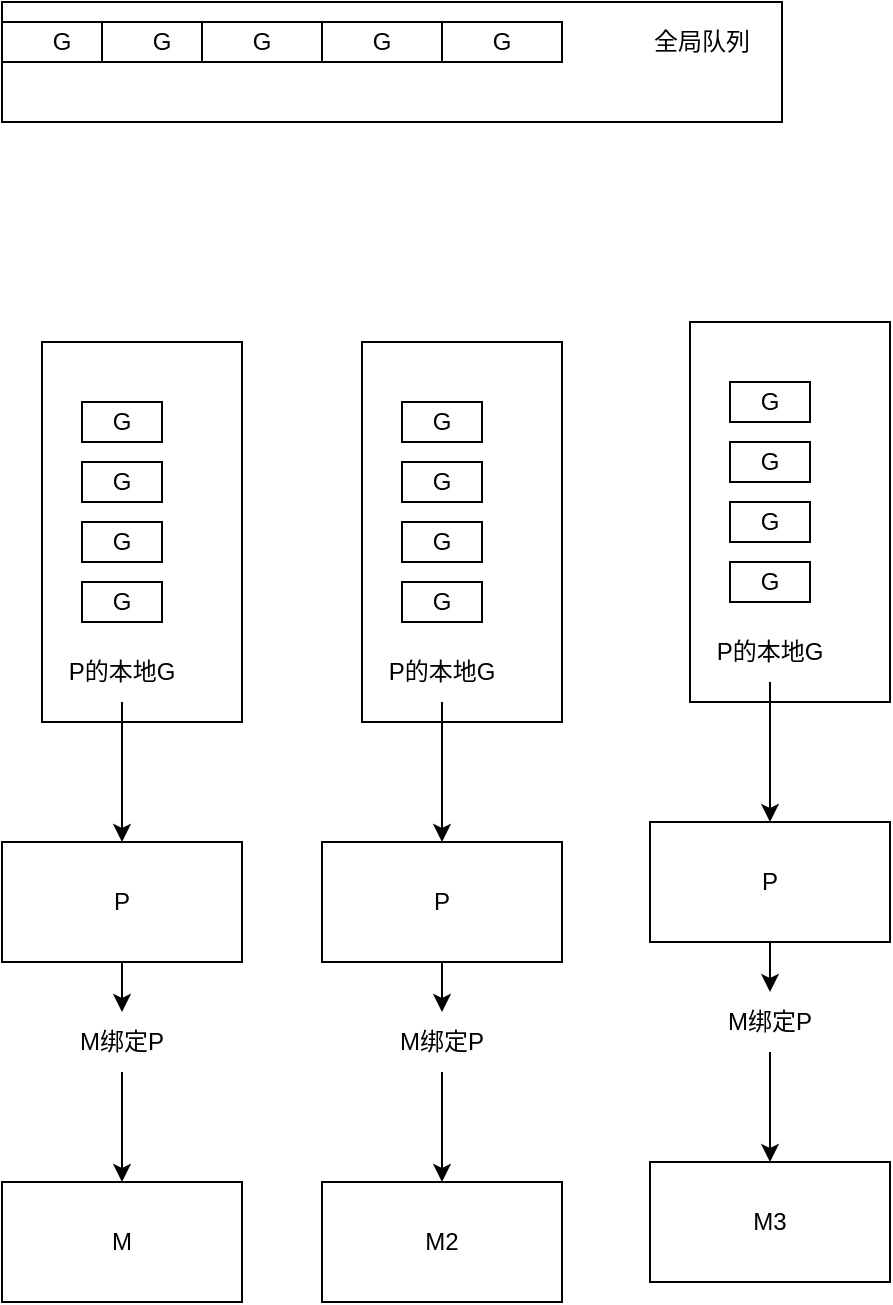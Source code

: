 <mxfile version="21.6.2" type="github">
  <diagram name="第 1 页" id="QJW1rj8MkvVtqN3oxkuM">
    <mxGraphModel dx="1194" dy="764" grid="1" gridSize="10" guides="1" tooltips="1" connect="1" arrows="1" fold="1" page="1" pageScale="1" pageWidth="827" pageHeight="1169" math="0" shadow="0">
      <root>
        <mxCell id="0" />
        <mxCell id="1" parent="0" />
        <mxCell id="TLOHfjOfFBMhG84wIY92-4" style="edgeStyle=orthogonalEdgeStyle;rounded=0;orthogonalLoop=1;jettySize=auto;html=1;entryX=0.5;entryY=0;entryDx=0;entryDy=0;" edge="1" parent="1" source="TLOHfjOfFBMhG84wIY92-6" target="TLOHfjOfFBMhG84wIY92-3">
          <mxGeometry relative="1" as="geometry" />
        </mxCell>
        <mxCell id="TLOHfjOfFBMhG84wIY92-2" value="P" style="rounded=0;whiteSpace=wrap;html=1;" vertex="1" parent="1">
          <mxGeometry x="250" y="760" width="120" height="60" as="geometry" />
        </mxCell>
        <mxCell id="TLOHfjOfFBMhG84wIY92-3" value="M2" style="rounded=0;whiteSpace=wrap;html=1;" vertex="1" parent="1">
          <mxGeometry x="250" y="930" width="120" height="60" as="geometry" />
        </mxCell>
        <mxCell id="TLOHfjOfFBMhG84wIY92-5" value="" style="edgeStyle=orthogonalEdgeStyle;rounded=0;orthogonalLoop=1;jettySize=auto;html=1;entryX=0.5;entryY=0;entryDx=0;entryDy=0;" edge="1" parent="1" source="TLOHfjOfFBMhG84wIY92-2" target="TLOHfjOfFBMhG84wIY92-6">
          <mxGeometry relative="1" as="geometry">
            <mxPoint x="310" y="820" as="sourcePoint" />
            <mxPoint x="310" y="930" as="targetPoint" />
          </mxGeometry>
        </mxCell>
        <mxCell id="TLOHfjOfFBMhG84wIY92-6" value="M绑定P" style="text;html=1;strokeColor=none;fillColor=none;align=center;verticalAlign=middle;whiteSpace=wrap;rounded=0;" vertex="1" parent="1">
          <mxGeometry x="280" y="845" width="60" height="30" as="geometry" />
        </mxCell>
        <mxCell id="TLOHfjOfFBMhG84wIY92-10" value="" style="rounded=0;whiteSpace=wrap;html=1;direction=south;" vertex="1" parent="1">
          <mxGeometry x="270" y="510" width="100" height="190" as="geometry" />
        </mxCell>
        <mxCell id="TLOHfjOfFBMhG84wIY92-11" value="G" style="rounded=0;whiteSpace=wrap;html=1;" vertex="1" parent="1">
          <mxGeometry x="290" y="540" width="40" height="20" as="geometry" />
        </mxCell>
        <mxCell id="TLOHfjOfFBMhG84wIY92-14" value="G" style="rounded=0;whiteSpace=wrap;html=1;" vertex="1" parent="1">
          <mxGeometry x="290" y="570" width="40" height="20" as="geometry" />
        </mxCell>
        <mxCell id="TLOHfjOfFBMhG84wIY92-15" value="G" style="rounded=0;whiteSpace=wrap;html=1;" vertex="1" parent="1">
          <mxGeometry x="290" y="600" width="40" height="20" as="geometry" />
        </mxCell>
        <mxCell id="TLOHfjOfFBMhG84wIY92-16" value="G" style="rounded=0;whiteSpace=wrap;html=1;" vertex="1" parent="1">
          <mxGeometry x="290" y="630" width="40" height="20" as="geometry" />
        </mxCell>
        <mxCell id="TLOHfjOfFBMhG84wIY92-28" style="edgeStyle=orthogonalEdgeStyle;rounded=0;orthogonalLoop=1;jettySize=auto;html=1;" edge="1" parent="1" source="TLOHfjOfFBMhG84wIY92-24" target="TLOHfjOfFBMhG84wIY92-2">
          <mxGeometry relative="1" as="geometry" />
        </mxCell>
        <mxCell id="TLOHfjOfFBMhG84wIY92-24" value="P的本地G" style="text;html=1;strokeColor=none;fillColor=none;align=center;verticalAlign=middle;whiteSpace=wrap;rounded=0;" vertex="1" parent="1">
          <mxGeometry x="280" y="660" width="60" height="30" as="geometry" />
        </mxCell>
        <mxCell id="TLOHfjOfFBMhG84wIY92-29" style="edgeStyle=orthogonalEdgeStyle;rounded=0;orthogonalLoop=1;jettySize=auto;html=1;entryX=0.5;entryY=0;entryDx=0;entryDy=0;" edge="1" parent="1" source="TLOHfjOfFBMhG84wIY92-33" target="TLOHfjOfFBMhG84wIY92-31">
          <mxGeometry relative="1" as="geometry" />
        </mxCell>
        <mxCell id="TLOHfjOfFBMhG84wIY92-30" value="P" style="rounded=0;whiteSpace=wrap;html=1;" vertex="1" parent="1">
          <mxGeometry x="414" y="750" width="120" height="60" as="geometry" />
        </mxCell>
        <mxCell id="TLOHfjOfFBMhG84wIY92-31" value="M3" style="rounded=0;whiteSpace=wrap;html=1;" vertex="1" parent="1">
          <mxGeometry x="414" y="920" width="120" height="60" as="geometry" />
        </mxCell>
        <mxCell id="TLOHfjOfFBMhG84wIY92-32" value="" style="edgeStyle=orthogonalEdgeStyle;rounded=0;orthogonalLoop=1;jettySize=auto;html=1;entryX=0.5;entryY=0;entryDx=0;entryDy=0;" edge="1" parent="1" source="TLOHfjOfFBMhG84wIY92-30" target="TLOHfjOfFBMhG84wIY92-33">
          <mxGeometry relative="1" as="geometry">
            <mxPoint x="474" y="810" as="sourcePoint" />
            <mxPoint x="474" y="920" as="targetPoint" />
          </mxGeometry>
        </mxCell>
        <mxCell id="TLOHfjOfFBMhG84wIY92-33" value="M绑定P" style="text;html=1;strokeColor=none;fillColor=none;align=center;verticalAlign=middle;whiteSpace=wrap;rounded=0;" vertex="1" parent="1">
          <mxGeometry x="444" y="835" width="60" height="30" as="geometry" />
        </mxCell>
        <mxCell id="TLOHfjOfFBMhG84wIY92-34" value="" style="rounded=0;whiteSpace=wrap;html=1;direction=south;" vertex="1" parent="1">
          <mxGeometry x="434" y="500" width="100" height="190" as="geometry" />
        </mxCell>
        <mxCell id="TLOHfjOfFBMhG84wIY92-35" value="G" style="rounded=0;whiteSpace=wrap;html=1;" vertex="1" parent="1">
          <mxGeometry x="454" y="530" width="40" height="20" as="geometry" />
        </mxCell>
        <mxCell id="TLOHfjOfFBMhG84wIY92-36" value="G" style="rounded=0;whiteSpace=wrap;html=1;" vertex="1" parent="1">
          <mxGeometry x="454" y="560" width="40" height="20" as="geometry" />
        </mxCell>
        <mxCell id="TLOHfjOfFBMhG84wIY92-37" value="G" style="rounded=0;whiteSpace=wrap;html=1;" vertex="1" parent="1">
          <mxGeometry x="454" y="590" width="40" height="20" as="geometry" />
        </mxCell>
        <mxCell id="TLOHfjOfFBMhG84wIY92-38" value="G" style="rounded=0;whiteSpace=wrap;html=1;" vertex="1" parent="1">
          <mxGeometry x="454" y="620" width="40" height="20" as="geometry" />
        </mxCell>
        <mxCell id="TLOHfjOfFBMhG84wIY92-39" style="edgeStyle=orthogonalEdgeStyle;rounded=0;orthogonalLoop=1;jettySize=auto;html=1;" edge="1" parent="1" source="TLOHfjOfFBMhG84wIY92-40" target="TLOHfjOfFBMhG84wIY92-30">
          <mxGeometry relative="1" as="geometry" />
        </mxCell>
        <mxCell id="TLOHfjOfFBMhG84wIY92-40" value="P的本地G" style="text;html=1;strokeColor=none;fillColor=none;align=center;verticalAlign=middle;whiteSpace=wrap;rounded=0;" vertex="1" parent="1">
          <mxGeometry x="444" y="650" width="60" height="30" as="geometry" />
        </mxCell>
        <mxCell id="TLOHfjOfFBMhG84wIY92-41" style="edgeStyle=orthogonalEdgeStyle;rounded=0;orthogonalLoop=1;jettySize=auto;html=1;entryX=0.5;entryY=0;entryDx=0;entryDy=0;" edge="1" parent="1" source="TLOHfjOfFBMhG84wIY92-45" target="TLOHfjOfFBMhG84wIY92-43">
          <mxGeometry relative="1" as="geometry" />
        </mxCell>
        <mxCell id="TLOHfjOfFBMhG84wIY92-42" value="P" style="rounded=0;whiteSpace=wrap;html=1;" vertex="1" parent="1">
          <mxGeometry x="90" y="760" width="120" height="60" as="geometry" />
        </mxCell>
        <mxCell id="TLOHfjOfFBMhG84wIY92-43" value="M" style="rounded=0;whiteSpace=wrap;html=1;" vertex="1" parent="1">
          <mxGeometry x="90" y="930" width="120" height="60" as="geometry" />
        </mxCell>
        <mxCell id="TLOHfjOfFBMhG84wIY92-44" value="" style="edgeStyle=orthogonalEdgeStyle;rounded=0;orthogonalLoop=1;jettySize=auto;html=1;entryX=0.5;entryY=0;entryDx=0;entryDy=0;" edge="1" parent="1" source="TLOHfjOfFBMhG84wIY92-42" target="TLOHfjOfFBMhG84wIY92-45">
          <mxGeometry relative="1" as="geometry">
            <mxPoint x="150" y="820" as="sourcePoint" />
            <mxPoint x="150" y="930" as="targetPoint" />
          </mxGeometry>
        </mxCell>
        <mxCell id="TLOHfjOfFBMhG84wIY92-45" value="M绑定P" style="text;html=1;strokeColor=none;fillColor=none;align=center;verticalAlign=middle;whiteSpace=wrap;rounded=0;" vertex="1" parent="1">
          <mxGeometry x="120" y="845" width="60" height="30" as="geometry" />
        </mxCell>
        <mxCell id="TLOHfjOfFBMhG84wIY92-46" value="" style="rounded=0;whiteSpace=wrap;html=1;direction=south;" vertex="1" parent="1">
          <mxGeometry x="110" y="510" width="100" height="190" as="geometry" />
        </mxCell>
        <mxCell id="TLOHfjOfFBMhG84wIY92-47" value="G" style="rounded=0;whiteSpace=wrap;html=1;" vertex="1" parent="1">
          <mxGeometry x="130" y="540" width="40" height="20" as="geometry" />
        </mxCell>
        <mxCell id="TLOHfjOfFBMhG84wIY92-48" value="G" style="rounded=0;whiteSpace=wrap;html=1;" vertex="1" parent="1">
          <mxGeometry x="130" y="570" width="40" height="20" as="geometry" />
        </mxCell>
        <mxCell id="TLOHfjOfFBMhG84wIY92-49" value="G" style="rounded=0;whiteSpace=wrap;html=1;" vertex="1" parent="1">
          <mxGeometry x="130" y="600" width="40" height="20" as="geometry" />
        </mxCell>
        <mxCell id="TLOHfjOfFBMhG84wIY92-50" value="G" style="rounded=0;whiteSpace=wrap;html=1;" vertex="1" parent="1">
          <mxGeometry x="130" y="630" width="40" height="20" as="geometry" />
        </mxCell>
        <mxCell id="TLOHfjOfFBMhG84wIY92-51" style="edgeStyle=orthogonalEdgeStyle;rounded=0;orthogonalLoop=1;jettySize=auto;html=1;" edge="1" parent="1" source="TLOHfjOfFBMhG84wIY92-52" target="TLOHfjOfFBMhG84wIY92-42">
          <mxGeometry relative="1" as="geometry" />
        </mxCell>
        <mxCell id="TLOHfjOfFBMhG84wIY92-52" value="P的本地G" style="text;html=1;strokeColor=none;fillColor=none;align=center;verticalAlign=middle;whiteSpace=wrap;rounded=0;" vertex="1" parent="1">
          <mxGeometry x="120" y="660" width="60" height="30" as="geometry" />
        </mxCell>
        <mxCell id="TLOHfjOfFBMhG84wIY92-53" value="" style="rounded=0;whiteSpace=wrap;html=1;" vertex="1" parent="1">
          <mxGeometry x="90" y="340" width="390" height="60" as="geometry" />
        </mxCell>
        <mxCell id="TLOHfjOfFBMhG84wIY92-54" value="G" style="rounded=0;whiteSpace=wrap;html=1;" vertex="1" parent="1">
          <mxGeometry x="90" y="350" width="60" height="20" as="geometry" />
        </mxCell>
        <mxCell id="TLOHfjOfFBMhG84wIY92-67" value="G" style="rounded=0;whiteSpace=wrap;html=1;" vertex="1" parent="1">
          <mxGeometry x="140" y="350" width="60" height="20" as="geometry" />
        </mxCell>
        <mxCell id="TLOHfjOfFBMhG84wIY92-68" value="G" style="rounded=0;whiteSpace=wrap;html=1;" vertex="1" parent="1">
          <mxGeometry x="190" y="350" width="60" height="20" as="geometry" />
        </mxCell>
        <mxCell id="TLOHfjOfFBMhG84wIY92-69" value="G" style="rounded=0;whiteSpace=wrap;html=1;" vertex="1" parent="1">
          <mxGeometry x="250" y="350" width="60" height="20" as="geometry" />
        </mxCell>
        <mxCell id="TLOHfjOfFBMhG84wIY92-70" value="G" style="rounded=0;whiteSpace=wrap;html=1;" vertex="1" parent="1">
          <mxGeometry x="310" y="350" width="60" height="20" as="geometry" />
        </mxCell>
        <mxCell id="TLOHfjOfFBMhG84wIY92-71" value="全局队列" style="text;html=1;strokeColor=none;fillColor=none;align=center;verticalAlign=middle;whiteSpace=wrap;rounded=0;" vertex="1" parent="1">
          <mxGeometry x="410" y="345" width="60" height="30" as="geometry" />
        </mxCell>
      </root>
    </mxGraphModel>
  </diagram>
</mxfile>
